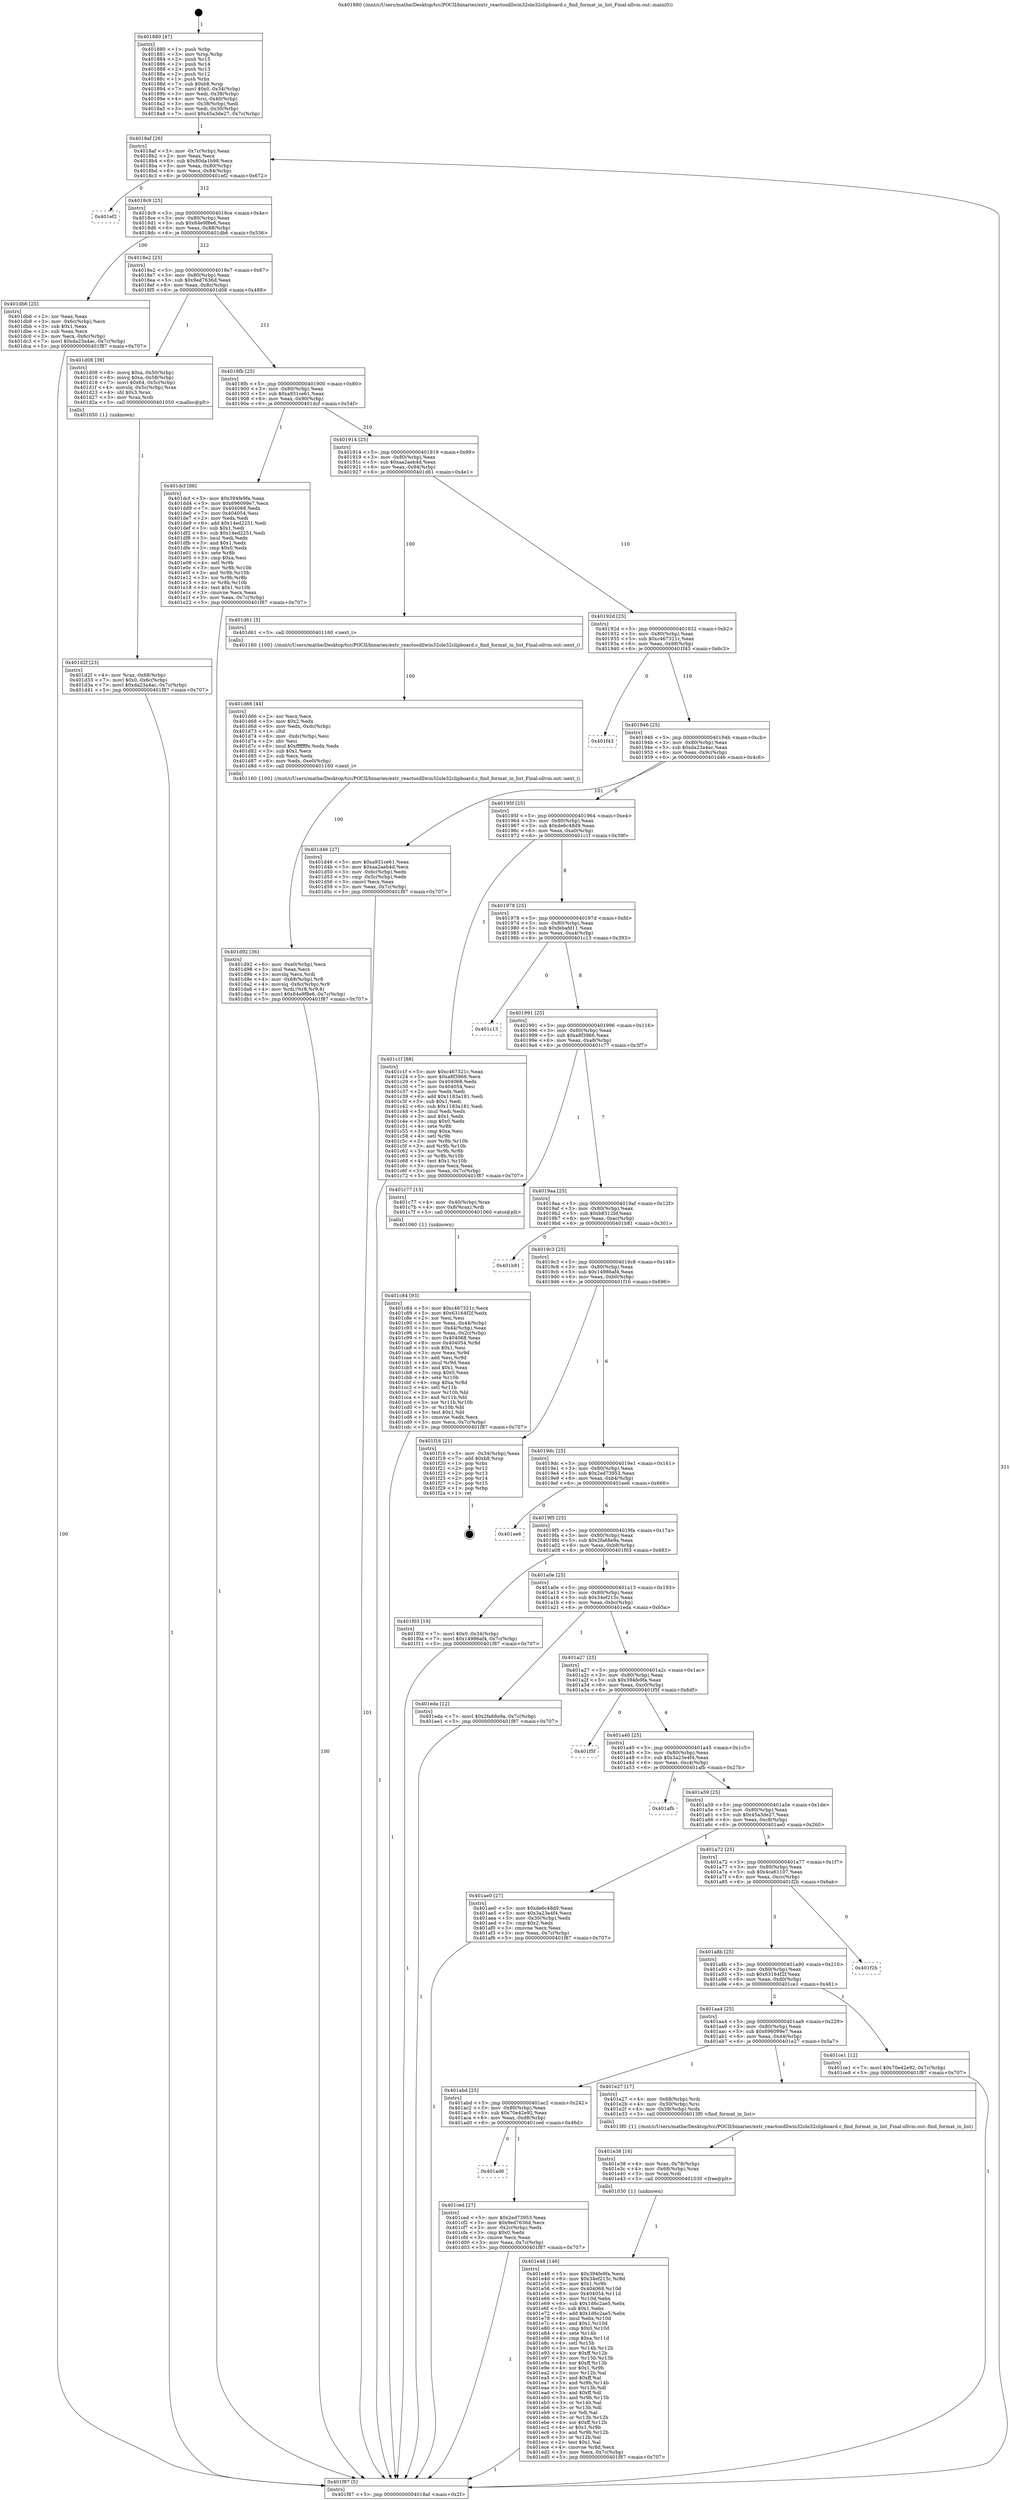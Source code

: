 digraph "0x401880" {
  label = "0x401880 (/mnt/c/Users/mathe/Desktop/tcc/POCII/binaries/extr_reactosdllwin32ole32clipboard.c_find_format_in_list_Final-ollvm.out::main(0))"
  labelloc = "t"
  node[shape=record]

  Entry [label="",width=0.3,height=0.3,shape=circle,fillcolor=black,style=filled]
  "0x4018af" [label="{
     0x4018af [26]\l
     | [instrs]\l
     &nbsp;&nbsp;0x4018af \<+3\>: mov -0x7c(%rbp),%eax\l
     &nbsp;&nbsp;0x4018b2 \<+2\>: mov %eax,%ecx\l
     &nbsp;&nbsp;0x4018b4 \<+6\>: sub $0x80da1b98,%ecx\l
     &nbsp;&nbsp;0x4018ba \<+3\>: mov %eax,-0x80(%rbp)\l
     &nbsp;&nbsp;0x4018bd \<+6\>: mov %ecx,-0x84(%rbp)\l
     &nbsp;&nbsp;0x4018c3 \<+6\>: je 0000000000401ef2 \<main+0x672\>\l
  }"]
  "0x401ef2" [label="{
     0x401ef2\l
  }", style=dashed]
  "0x4018c9" [label="{
     0x4018c9 [25]\l
     | [instrs]\l
     &nbsp;&nbsp;0x4018c9 \<+5\>: jmp 00000000004018ce \<main+0x4e\>\l
     &nbsp;&nbsp;0x4018ce \<+3\>: mov -0x80(%rbp),%eax\l
     &nbsp;&nbsp;0x4018d1 \<+5\>: sub $0x84e9f8e6,%eax\l
     &nbsp;&nbsp;0x4018d6 \<+6\>: mov %eax,-0x88(%rbp)\l
     &nbsp;&nbsp;0x4018dc \<+6\>: je 0000000000401db6 \<main+0x536\>\l
  }"]
  Exit [label="",width=0.3,height=0.3,shape=circle,fillcolor=black,style=filled,peripheries=2]
  "0x401db6" [label="{
     0x401db6 [25]\l
     | [instrs]\l
     &nbsp;&nbsp;0x401db6 \<+2\>: xor %eax,%eax\l
     &nbsp;&nbsp;0x401db8 \<+3\>: mov -0x6c(%rbp),%ecx\l
     &nbsp;&nbsp;0x401dbb \<+3\>: sub $0x1,%eax\l
     &nbsp;&nbsp;0x401dbe \<+2\>: sub %eax,%ecx\l
     &nbsp;&nbsp;0x401dc0 \<+3\>: mov %ecx,-0x6c(%rbp)\l
     &nbsp;&nbsp;0x401dc3 \<+7\>: movl $0xda23a4ac,-0x7c(%rbp)\l
     &nbsp;&nbsp;0x401dca \<+5\>: jmp 0000000000401f87 \<main+0x707\>\l
  }"]
  "0x4018e2" [label="{
     0x4018e2 [25]\l
     | [instrs]\l
     &nbsp;&nbsp;0x4018e2 \<+5\>: jmp 00000000004018e7 \<main+0x67\>\l
     &nbsp;&nbsp;0x4018e7 \<+3\>: mov -0x80(%rbp),%eax\l
     &nbsp;&nbsp;0x4018ea \<+5\>: sub $0x9ed7636d,%eax\l
     &nbsp;&nbsp;0x4018ef \<+6\>: mov %eax,-0x8c(%rbp)\l
     &nbsp;&nbsp;0x4018f5 \<+6\>: je 0000000000401d08 \<main+0x488\>\l
  }"]
  "0x401e48" [label="{
     0x401e48 [146]\l
     | [instrs]\l
     &nbsp;&nbsp;0x401e48 \<+5\>: mov $0x394fe9fa,%ecx\l
     &nbsp;&nbsp;0x401e4d \<+6\>: mov $0x34ef215c,%r8d\l
     &nbsp;&nbsp;0x401e53 \<+3\>: mov $0x1,%r9b\l
     &nbsp;&nbsp;0x401e56 \<+8\>: mov 0x404068,%r10d\l
     &nbsp;&nbsp;0x401e5e \<+8\>: mov 0x404054,%r11d\l
     &nbsp;&nbsp;0x401e66 \<+3\>: mov %r10d,%ebx\l
     &nbsp;&nbsp;0x401e69 \<+6\>: sub $0x1d6c2ae5,%ebx\l
     &nbsp;&nbsp;0x401e6f \<+3\>: sub $0x1,%ebx\l
     &nbsp;&nbsp;0x401e72 \<+6\>: add $0x1d6c2ae5,%ebx\l
     &nbsp;&nbsp;0x401e78 \<+4\>: imul %ebx,%r10d\l
     &nbsp;&nbsp;0x401e7c \<+4\>: and $0x1,%r10d\l
     &nbsp;&nbsp;0x401e80 \<+4\>: cmp $0x0,%r10d\l
     &nbsp;&nbsp;0x401e84 \<+4\>: sete %r14b\l
     &nbsp;&nbsp;0x401e88 \<+4\>: cmp $0xa,%r11d\l
     &nbsp;&nbsp;0x401e8c \<+4\>: setl %r15b\l
     &nbsp;&nbsp;0x401e90 \<+3\>: mov %r14b,%r12b\l
     &nbsp;&nbsp;0x401e93 \<+4\>: xor $0xff,%r12b\l
     &nbsp;&nbsp;0x401e97 \<+3\>: mov %r15b,%r13b\l
     &nbsp;&nbsp;0x401e9a \<+4\>: xor $0xff,%r13b\l
     &nbsp;&nbsp;0x401e9e \<+4\>: xor $0x1,%r9b\l
     &nbsp;&nbsp;0x401ea2 \<+3\>: mov %r12b,%al\l
     &nbsp;&nbsp;0x401ea5 \<+2\>: and $0xff,%al\l
     &nbsp;&nbsp;0x401ea7 \<+3\>: and %r9b,%r14b\l
     &nbsp;&nbsp;0x401eaa \<+3\>: mov %r13b,%dl\l
     &nbsp;&nbsp;0x401ead \<+3\>: and $0xff,%dl\l
     &nbsp;&nbsp;0x401eb0 \<+3\>: and %r9b,%r15b\l
     &nbsp;&nbsp;0x401eb3 \<+3\>: or %r14b,%al\l
     &nbsp;&nbsp;0x401eb6 \<+3\>: or %r15b,%dl\l
     &nbsp;&nbsp;0x401eb9 \<+2\>: xor %dl,%al\l
     &nbsp;&nbsp;0x401ebb \<+3\>: or %r13b,%r12b\l
     &nbsp;&nbsp;0x401ebe \<+4\>: xor $0xff,%r12b\l
     &nbsp;&nbsp;0x401ec2 \<+4\>: or $0x1,%r9b\l
     &nbsp;&nbsp;0x401ec6 \<+3\>: and %r9b,%r12b\l
     &nbsp;&nbsp;0x401ec9 \<+3\>: or %r12b,%al\l
     &nbsp;&nbsp;0x401ecc \<+2\>: test $0x1,%al\l
     &nbsp;&nbsp;0x401ece \<+4\>: cmovne %r8d,%ecx\l
     &nbsp;&nbsp;0x401ed2 \<+3\>: mov %ecx,-0x7c(%rbp)\l
     &nbsp;&nbsp;0x401ed5 \<+5\>: jmp 0000000000401f87 \<main+0x707\>\l
  }"]
  "0x401d08" [label="{
     0x401d08 [39]\l
     | [instrs]\l
     &nbsp;&nbsp;0x401d08 \<+8\>: movq $0xa,-0x50(%rbp)\l
     &nbsp;&nbsp;0x401d10 \<+8\>: movq $0xa,-0x58(%rbp)\l
     &nbsp;&nbsp;0x401d18 \<+7\>: movl $0x64,-0x5c(%rbp)\l
     &nbsp;&nbsp;0x401d1f \<+4\>: movslq -0x5c(%rbp),%rax\l
     &nbsp;&nbsp;0x401d23 \<+4\>: shl $0x3,%rax\l
     &nbsp;&nbsp;0x401d27 \<+3\>: mov %rax,%rdi\l
     &nbsp;&nbsp;0x401d2a \<+5\>: call 0000000000401050 \<malloc@plt\>\l
     | [calls]\l
     &nbsp;&nbsp;0x401050 \{1\} (unknown)\l
  }"]
  "0x4018fb" [label="{
     0x4018fb [25]\l
     | [instrs]\l
     &nbsp;&nbsp;0x4018fb \<+5\>: jmp 0000000000401900 \<main+0x80\>\l
     &nbsp;&nbsp;0x401900 \<+3\>: mov -0x80(%rbp),%eax\l
     &nbsp;&nbsp;0x401903 \<+5\>: sub $0xa931ce61,%eax\l
     &nbsp;&nbsp;0x401908 \<+6\>: mov %eax,-0x90(%rbp)\l
     &nbsp;&nbsp;0x40190e \<+6\>: je 0000000000401dcf \<main+0x54f\>\l
  }"]
  "0x401e38" [label="{
     0x401e38 [16]\l
     | [instrs]\l
     &nbsp;&nbsp;0x401e38 \<+4\>: mov %rax,-0x78(%rbp)\l
     &nbsp;&nbsp;0x401e3c \<+4\>: mov -0x68(%rbp),%rax\l
     &nbsp;&nbsp;0x401e40 \<+3\>: mov %rax,%rdi\l
     &nbsp;&nbsp;0x401e43 \<+5\>: call 0000000000401030 \<free@plt\>\l
     | [calls]\l
     &nbsp;&nbsp;0x401030 \{1\} (unknown)\l
  }"]
  "0x401dcf" [label="{
     0x401dcf [88]\l
     | [instrs]\l
     &nbsp;&nbsp;0x401dcf \<+5\>: mov $0x394fe9fa,%eax\l
     &nbsp;&nbsp;0x401dd4 \<+5\>: mov $0x696099e7,%ecx\l
     &nbsp;&nbsp;0x401dd9 \<+7\>: mov 0x404068,%edx\l
     &nbsp;&nbsp;0x401de0 \<+7\>: mov 0x404054,%esi\l
     &nbsp;&nbsp;0x401de7 \<+2\>: mov %edx,%edi\l
     &nbsp;&nbsp;0x401de9 \<+6\>: add $0x14ed2251,%edi\l
     &nbsp;&nbsp;0x401def \<+3\>: sub $0x1,%edi\l
     &nbsp;&nbsp;0x401df2 \<+6\>: sub $0x14ed2251,%edi\l
     &nbsp;&nbsp;0x401df8 \<+3\>: imul %edi,%edx\l
     &nbsp;&nbsp;0x401dfb \<+3\>: and $0x1,%edx\l
     &nbsp;&nbsp;0x401dfe \<+3\>: cmp $0x0,%edx\l
     &nbsp;&nbsp;0x401e01 \<+4\>: sete %r8b\l
     &nbsp;&nbsp;0x401e05 \<+3\>: cmp $0xa,%esi\l
     &nbsp;&nbsp;0x401e08 \<+4\>: setl %r9b\l
     &nbsp;&nbsp;0x401e0c \<+3\>: mov %r8b,%r10b\l
     &nbsp;&nbsp;0x401e0f \<+3\>: and %r9b,%r10b\l
     &nbsp;&nbsp;0x401e12 \<+3\>: xor %r9b,%r8b\l
     &nbsp;&nbsp;0x401e15 \<+3\>: or %r8b,%r10b\l
     &nbsp;&nbsp;0x401e18 \<+4\>: test $0x1,%r10b\l
     &nbsp;&nbsp;0x401e1c \<+3\>: cmovne %ecx,%eax\l
     &nbsp;&nbsp;0x401e1f \<+3\>: mov %eax,-0x7c(%rbp)\l
     &nbsp;&nbsp;0x401e22 \<+5\>: jmp 0000000000401f87 \<main+0x707\>\l
  }"]
  "0x401914" [label="{
     0x401914 [25]\l
     | [instrs]\l
     &nbsp;&nbsp;0x401914 \<+5\>: jmp 0000000000401919 \<main+0x99\>\l
     &nbsp;&nbsp;0x401919 \<+3\>: mov -0x80(%rbp),%eax\l
     &nbsp;&nbsp;0x40191c \<+5\>: sub $0xaa2aeb4d,%eax\l
     &nbsp;&nbsp;0x401921 \<+6\>: mov %eax,-0x94(%rbp)\l
     &nbsp;&nbsp;0x401927 \<+6\>: je 0000000000401d61 \<main+0x4e1\>\l
  }"]
  "0x401d92" [label="{
     0x401d92 [36]\l
     | [instrs]\l
     &nbsp;&nbsp;0x401d92 \<+6\>: mov -0xe0(%rbp),%ecx\l
     &nbsp;&nbsp;0x401d98 \<+3\>: imul %eax,%ecx\l
     &nbsp;&nbsp;0x401d9b \<+3\>: movslq %ecx,%rdi\l
     &nbsp;&nbsp;0x401d9e \<+4\>: mov -0x68(%rbp),%r8\l
     &nbsp;&nbsp;0x401da2 \<+4\>: movslq -0x6c(%rbp),%r9\l
     &nbsp;&nbsp;0x401da6 \<+4\>: mov %rdi,(%r8,%r9,8)\l
     &nbsp;&nbsp;0x401daa \<+7\>: movl $0x84e9f8e6,-0x7c(%rbp)\l
     &nbsp;&nbsp;0x401db1 \<+5\>: jmp 0000000000401f87 \<main+0x707\>\l
  }"]
  "0x401d61" [label="{
     0x401d61 [5]\l
     | [instrs]\l
     &nbsp;&nbsp;0x401d61 \<+5\>: call 0000000000401160 \<next_i\>\l
     | [calls]\l
     &nbsp;&nbsp;0x401160 \{100\} (/mnt/c/Users/mathe/Desktop/tcc/POCII/binaries/extr_reactosdllwin32ole32clipboard.c_find_format_in_list_Final-ollvm.out::next_i)\l
  }"]
  "0x40192d" [label="{
     0x40192d [25]\l
     | [instrs]\l
     &nbsp;&nbsp;0x40192d \<+5\>: jmp 0000000000401932 \<main+0xb2\>\l
     &nbsp;&nbsp;0x401932 \<+3\>: mov -0x80(%rbp),%eax\l
     &nbsp;&nbsp;0x401935 \<+5\>: sub $0xc467321c,%eax\l
     &nbsp;&nbsp;0x40193a \<+6\>: mov %eax,-0x98(%rbp)\l
     &nbsp;&nbsp;0x401940 \<+6\>: je 0000000000401f43 \<main+0x6c3\>\l
  }"]
  "0x401d66" [label="{
     0x401d66 [44]\l
     | [instrs]\l
     &nbsp;&nbsp;0x401d66 \<+2\>: xor %ecx,%ecx\l
     &nbsp;&nbsp;0x401d68 \<+5\>: mov $0x2,%edx\l
     &nbsp;&nbsp;0x401d6d \<+6\>: mov %edx,-0xdc(%rbp)\l
     &nbsp;&nbsp;0x401d73 \<+1\>: cltd\l
     &nbsp;&nbsp;0x401d74 \<+6\>: mov -0xdc(%rbp),%esi\l
     &nbsp;&nbsp;0x401d7a \<+2\>: idiv %esi\l
     &nbsp;&nbsp;0x401d7c \<+6\>: imul $0xfffffffe,%edx,%edx\l
     &nbsp;&nbsp;0x401d82 \<+3\>: sub $0x1,%ecx\l
     &nbsp;&nbsp;0x401d85 \<+2\>: sub %ecx,%edx\l
     &nbsp;&nbsp;0x401d87 \<+6\>: mov %edx,-0xe0(%rbp)\l
     &nbsp;&nbsp;0x401d8d \<+5\>: call 0000000000401160 \<next_i\>\l
     | [calls]\l
     &nbsp;&nbsp;0x401160 \{100\} (/mnt/c/Users/mathe/Desktop/tcc/POCII/binaries/extr_reactosdllwin32ole32clipboard.c_find_format_in_list_Final-ollvm.out::next_i)\l
  }"]
  "0x401f43" [label="{
     0x401f43\l
  }", style=dashed]
  "0x401946" [label="{
     0x401946 [25]\l
     | [instrs]\l
     &nbsp;&nbsp;0x401946 \<+5\>: jmp 000000000040194b \<main+0xcb\>\l
     &nbsp;&nbsp;0x40194b \<+3\>: mov -0x80(%rbp),%eax\l
     &nbsp;&nbsp;0x40194e \<+5\>: sub $0xda23a4ac,%eax\l
     &nbsp;&nbsp;0x401953 \<+6\>: mov %eax,-0x9c(%rbp)\l
     &nbsp;&nbsp;0x401959 \<+6\>: je 0000000000401d46 \<main+0x4c6\>\l
  }"]
  "0x401d2f" [label="{
     0x401d2f [23]\l
     | [instrs]\l
     &nbsp;&nbsp;0x401d2f \<+4\>: mov %rax,-0x68(%rbp)\l
     &nbsp;&nbsp;0x401d33 \<+7\>: movl $0x0,-0x6c(%rbp)\l
     &nbsp;&nbsp;0x401d3a \<+7\>: movl $0xda23a4ac,-0x7c(%rbp)\l
     &nbsp;&nbsp;0x401d41 \<+5\>: jmp 0000000000401f87 \<main+0x707\>\l
  }"]
  "0x401d46" [label="{
     0x401d46 [27]\l
     | [instrs]\l
     &nbsp;&nbsp;0x401d46 \<+5\>: mov $0xa931ce61,%eax\l
     &nbsp;&nbsp;0x401d4b \<+5\>: mov $0xaa2aeb4d,%ecx\l
     &nbsp;&nbsp;0x401d50 \<+3\>: mov -0x6c(%rbp),%edx\l
     &nbsp;&nbsp;0x401d53 \<+3\>: cmp -0x5c(%rbp),%edx\l
     &nbsp;&nbsp;0x401d56 \<+3\>: cmovl %ecx,%eax\l
     &nbsp;&nbsp;0x401d59 \<+3\>: mov %eax,-0x7c(%rbp)\l
     &nbsp;&nbsp;0x401d5c \<+5\>: jmp 0000000000401f87 \<main+0x707\>\l
  }"]
  "0x40195f" [label="{
     0x40195f [25]\l
     | [instrs]\l
     &nbsp;&nbsp;0x40195f \<+5\>: jmp 0000000000401964 \<main+0xe4\>\l
     &nbsp;&nbsp;0x401964 \<+3\>: mov -0x80(%rbp),%eax\l
     &nbsp;&nbsp;0x401967 \<+5\>: sub $0xde6c48d9,%eax\l
     &nbsp;&nbsp;0x40196c \<+6\>: mov %eax,-0xa0(%rbp)\l
     &nbsp;&nbsp;0x401972 \<+6\>: je 0000000000401c1f \<main+0x39f\>\l
  }"]
  "0x401ad6" [label="{
     0x401ad6\l
  }", style=dashed]
  "0x401c1f" [label="{
     0x401c1f [88]\l
     | [instrs]\l
     &nbsp;&nbsp;0x401c1f \<+5\>: mov $0xc467321c,%eax\l
     &nbsp;&nbsp;0x401c24 \<+5\>: mov $0xa8f3966,%ecx\l
     &nbsp;&nbsp;0x401c29 \<+7\>: mov 0x404068,%edx\l
     &nbsp;&nbsp;0x401c30 \<+7\>: mov 0x404054,%esi\l
     &nbsp;&nbsp;0x401c37 \<+2\>: mov %edx,%edi\l
     &nbsp;&nbsp;0x401c39 \<+6\>: add $0x1183a181,%edi\l
     &nbsp;&nbsp;0x401c3f \<+3\>: sub $0x1,%edi\l
     &nbsp;&nbsp;0x401c42 \<+6\>: sub $0x1183a181,%edi\l
     &nbsp;&nbsp;0x401c48 \<+3\>: imul %edi,%edx\l
     &nbsp;&nbsp;0x401c4b \<+3\>: and $0x1,%edx\l
     &nbsp;&nbsp;0x401c4e \<+3\>: cmp $0x0,%edx\l
     &nbsp;&nbsp;0x401c51 \<+4\>: sete %r8b\l
     &nbsp;&nbsp;0x401c55 \<+3\>: cmp $0xa,%esi\l
     &nbsp;&nbsp;0x401c58 \<+4\>: setl %r9b\l
     &nbsp;&nbsp;0x401c5c \<+3\>: mov %r8b,%r10b\l
     &nbsp;&nbsp;0x401c5f \<+3\>: and %r9b,%r10b\l
     &nbsp;&nbsp;0x401c62 \<+3\>: xor %r9b,%r8b\l
     &nbsp;&nbsp;0x401c65 \<+3\>: or %r8b,%r10b\l
     &nbsp;&nbsp;0x401c68 \<+4\>: test $0x1,%r10b\l
     &nbsp;&nbsp;0x401c6c \<+3\>: cmovne %ecx,%eax\l
     &nbsp;&nbsp;0x401c6f \<+3\>: mov %eax,-0x7c(%rbp)\l
     &nbsp;&nbsp;0x401c72 \<+5\>: jmp 0000000000401f87 \<main+0x707\>\l
  }"]
  "0x401978" [label="{
     0x401978 [25]\l
     | [instrs]\l
     &nbsp;&nbsp;0x401978 \<+5\>: jmp 000000000040197d \<main+0xfd\>\l
     &nbsp;&nbsp;0x40197d \<+3\>: mov -0x80(%rbp),%eax\l
     &nbsp;&nbsp;0x401980 \<+5\>: sub $0xfebafd11,%eax\l
     &nbsp;&nbsp;0x401985 \<+6\>: mov %eax,-0xa4(%rbp)\l
     &nbsp;&nbsp;0x40198b \<+6\>: je 0000000000401c13 \<main+0x393\>\l
  }"]
  "0x401ced" [label="{
     0x401ced [27]\l
     | [instrs]\l
     &nbsp;&nbsp;0x401ced \<+5\>: mov $0x2ed73953,%eax\l
     &nbsp;&nbsp;0x401cf2 \<+5\>: mov $0x9ed7636d,%ecx\l
     &nbsp;&nbsp;0x401cf7 \<+3\>: mov -0x2c(%rbp),%edx\l
     &nbsp;&nbsp;0x401cfa \<+3\>: cmp $0x0,%edx\l
     &nbsp;&nbsp;0x401cfd \<+3\>: cmove %ecx,%eax\l
     &nbsp;&nbsp;0x401d00 \<+3\>: mov %eax,-0x7c(%rbp)\l
     &nbsp;&nbsp;0x401d03 \<+5\>: jmp 0000000000401f87 \<main+0x707\>\l
  }"]
  "0x401c13" [label="{
     0x401c13\l
  }", style=dashed]
  "0x401991" [label="{
     0x401991 [25]\l
     | [instrs]\l
     &nbsp;&nbsp;0x401991 \<+5\>: jmp 0000000000401996 \<main+0x116\>\l
     &nbsp;&nbsp;0x401996 \<+3\>: mov -0x80(%rbp),%eax\l
     &nbsp;&nbsp;0x401999 \<+5\>: sub $0xa8f3966,%eax\l
     &nbsp;&nbsp;0x40199e \<+6\>: mov %eax,-0xa8(%rbp)\l
     &nbsp;&nbsp;0x4019a4 \<+6\>: je 0000000000401c77 \<main+0x3f7\>\l
  }"]
  "0x401abd" [label="{
     0x401abd [25]\l
     | [instrs]\l
     &nbsp;&nbsp;0x401abd \<+5\>: jmp 0000000000401ac2 \<main+0x242\>\l
     &nbsp;&nbsp;0x401ac2 \<+3\>: mov -0x80(%rbp),%eax\l
     &nbsp;&nbsp;0x401ac5 \<+5\>: sub $0x70e42e92,%eax\l
     &nbsp;&nbsp;0x401aca \<+6\>: mov %eax,-0xd8(%rbp)\l
     &nbsp;&nbsp;0x401ad0 \<+6\>: je 0000000000401ced \<main+0x46d\>\l
  }"]
  "0x401c77" [label="{
     0x401c77 [13]\l
     | [instrs]\l
     &nbsp;&nbsp;0x401c77 \<+4\>: mov -0x40(%rbp),%rax\l
     &nbsp;&nbsp;0x401c7b \<+4\>: mov 0x8(%rax),%rdi\l
     &nbsp;&nbsp;0x401c7f \<+5\>: call 0000000000401060 \<atoi@plt\>\l
     | [calls]\l
     &nbsp;&nbsp;0x401060 \{1\} (unknown)\l
  }"]
  "0x4019aa" [label="{
     0x4019aa [25]\l
     | [instrs]\l
     &nbsp;&nbsp;0x4019aa \<+5\>: jmp 00000000004019af \<main+0x12f\>\l
     &nbsp;&nbsp;0x4019af \<+3\>: mov -0x80(%rbp),%eax\l
     &nbsp;&nbsp;0x4019b2 \<+5\>: sub $0xb8312bf,%eax\l
     &nbsp;&nbsp;0x4019b7 \<+6\>: mov %eax,-0xac(%rbp)\l
     &nbsp;&nbsp;0x4019bd \<+6\>: je 0000000000401b81 \<main+0x301\>\l
  }"]
  "0x401e27" [label="{
     0x401e27 [17]\l
     | [instrs]\l
     &nbsp;&nbsp;0x401e27 \<+4\>: mov -0x68(%rbp),%rdi\l
     &nbsp;&nbsp;0x401e2b \<+4\>: mov -0x50(%rbp),%rsi\l
     &nbsp;&nbsp;0x401e2f \<+4\>: mov -0x58(%rbp),%rdx\l
     &nbsp;&nbsp;0x401e33 \<+5\>: call 00000000004013f0 \<find_format_in_list\>\l
     | [calls]\l
     &nbsp;&nbsp;0x4013f0 \{1\} (/mnt/c/Users/mathe/Desktop/tcc/POCII/binaries/extr_reactosdllwin32ole32clipboard.c_find_format_in_list_Final-ollvm.out::find_format_in_list)\l
  }"]
  "0x401b81" [label="{
     0x401b81\l
  }", style=dashed]
  "0x4019c3" [label="{
     0x4019c3 [25]\l
     | [instrs]\l
     &nbsp;&nbsp;0x4019c3 \<+5\>: jmp 00000000004019c8 \<main+0x148\>\l
     &nbsp;&nbsp;0x4019c8 \<+3\>: mov -0x80(%rbp),%eax\l
     &nbsp;&nbsp;0x4019cb \<+5\>: sub $0x14986af4,%eax\l
     &nbsp;&nbsp;0x4019d0 \<+6\>: mov %eax,-0xb0(%rbp)\l
     &nbsp;&nbsp;0x4019d6 \<+6\>: je 0000000000401f16 \<main+0x696\>\l
  }"]
  "0x401aa4" [label="{
     0x401aa4 [25]\l
     | [instrs]\l
     &nbsp;&nbsp;0x401aa4 \<+5\>: jmp 0000000000401aa9 \<main+0x229\>\l
     &nbsp;&nbsp;0x401aa9 \<+3\>: mov -0x80(%rbp),%eax\l
     &nbsp;&nbsp;0x401aac \<+5\>: sub $0x696099e7,%eax\l
     &nbsp;&nbsp;0x401ab1 \<+6\>: mov %eax,-0xd4(%rbp)\l
     &nbsp;&nbsp;0x401ab7 \<+6\>: je 0000000000401e27 \<main+0x5a7\>\l
  }"]
  "0x401f16" [label="{
     0x401f16 [21]\l
     | [instrs]\l
     &nbsp;&nbsp;0x401f16 \<+3\>: mov -0x34(%rbp),%eax\l
     &nbsp;&nbsp;0x401f19 \<+7\>: add $0xb8,%rsp\l
     &nbsp;&nbsp;0x401f20 \<+1\>: pop %rbx\l
     &nbsp;&nbsp;0x401f21 \<+2\>: pop %r12\l
     &nbsp;&nbsp;0x401f23 \<+2\>: pop %r13\l
     &nbsp;&nbsp;0x401f25 \<+2\>: pop %r14\l
     &nbsp;&nbsp;0x401f27 \<+2\>: pop %r15\l
     &nbsp;&nbsp;0x401f29 \<+1\>: pop %rbp\l
     &nbsp;&nbsp;0x401f2a \<+1\>: ret\l
  }"]
  "0x4019dc" [label="{
     0x4019dc [25]\l
     | [instrs]\l
     &nbsp;&nbsp;0x4019dc \<+5\>: jmp 00000000004019e1 \<main+0x161\>\l
     &nbsp;&nbsp;0x4019e1 \<+3\>: mov -0x80(%rbp),%eax\l
     &nbsp;&nbsp;0x4019e4 \<+5\>: sub $0x2ed73953,%eax\l
     &nbsp;&nbsp;0x4019e9 \<+6\>: mov %eax,-0xb4(%rbp)\l
     &nbsp;&nbsp;0x4019ef \<+6\>: je 0000000000401ee6 \<main+0x666\>\l
  }"]
  "0x401ce1" [label="{
     0x401ce1 [12]\l
     | [instrs]\l
     &nbsp;&nbsp;0x401ce1 \<+7\>: movl $0x70e42e92,-0x7c(%rbp)\l
     &nbsp;&nbsp;0x401ce8 \<+5\>: jmp 0000000000401f87 \<main+0x707\>\l
  }"]
  "0x401ee6" [label="{
     0x401ee6\l
  }", style=dashed]
  "0x4019f5" [label="{
     0x4019f5 [25]\l
     | [instrs]\l
     &nbsp;&nbsp;0x4019f5 \<+5\>: jmp 00000000004019fa \<main+0x17a\>\l
     &nbsp;&nbsp;0x4019fa \<+3\>: mov -0x80(%rbp),%eax\l
     &nbsp;&nbsp;0x4019fd \<+5\>: sub $0x2fa68e9a,%eax\l
     &nbsp;&nbsp;0x401a02 \<+6\>: mov %eax,-0xb8(%rbp)\l
     &nbsp;&nbsp;0x401a08 \<+6\>: je 0000000000401f03 \<main+0x683\>\l
  }"]
  "0x401a8b" [label="{
     0x401a8b [25]\l
     | [instrs]\l
     &nbsp;&nbsp;0x401a8b \<+5\>: jmp 0000000000401a90 \<main+0x210\>\l
     &nbsp;&nbsp;0x401a90 \<+3\>: mov -0x80(%rbp),%eax\l
     &nbsp;&nbsp;0x401a93 \<+5\>: sub $0x63164f2f,%eax\l
     &nbsp;&nbsp;0x401a98 \<+6\>: mov %eax,-0xd0(%rbp)\l
     &nbsp;&nbsp;0x401a9e \<+6\>: je 0000000000401ce1 \<main+0x461\>\l
  }"]
  "0x401f03" [label="{
     0x401f03 [19]\l
     | [instrs]\l
     &nbsp;&nbsp;0x401f03 \<+7\>: movl $0x0,-0x34(%rbp)\l
     &nbsp;&nbsp;0x401f0a \<+7\>: movl $0x14986af4,-0x7c(%rbp)\l
     &nbsp;&nbsp;0x401f11 \<+5\>: jmp 0000000000401f87 \<main+0x707\>\l
  }"]
  "0x401a0e" [label="{
     0x401a0e [25]\l
     | [instrs]\l
     &nbsp;&nbsp;0x401a0e \<+5\>: jmp 0000000000401a13 \<main+0x193\>\l
     &nbsp;&nbsp;0x401a13 \<+3\>: mov -0x80(%rbp),%eax\l
     &nbsp;&nbsp;0x401a16 \<+5\>: sub $0x34ef215c,%eax\l
     &nbsp;&nbsp;0x401a1b \<+6\>: mov %eax,-0xbc(%rbp)\l
     &nbsp;&nbsp;0x401a21 \<+6\>: je 0000000000401eda \<main+0x65a\>\l
  }"]
  "0x401f2b" [label="{
     0x401f2b\l
  }", style=dashed]
  "0x401eda" [label="{
     0x401eda [12]\l
     | [instrs]\l
     &nbsp;&nbsp;0x401eda \<+7\>: movl $0x2fa68e9a,-0x7c(%rbp)\l
     &nbsp;&nbsp;0x401ee1 \<+5\>: jmp 0000000000401f87 \<main+0x707\>\l
  }"]
  "0x401a27" [label="{
     0x401a27 [25]\l
     | [instrs]\l
     &nbsp;&nbsp;0x401a27 \<+5\>: jmp 0000000000401a2c \<main+0x1ac\>\l
     &nbsp;&nbsp;0x401a2c \<+3\>: mov -0x80(%rbp),%eax\l
     &nbsp;&nbsp;0x401a2f \<+5\>: sub $0x394fe9fa,%eax\l
     &nbsp;&nbsp;0x401a34 \<+6\>: mov %eax,-0xc0(%rbp)\l
     &nbsp;&nbsp;0x401a3a \<+6\>: je 0000000000401f5f \<main+0x6df\>\l
  }"]
  "0x401c84" [label="{
     0x401c84 [93]\l
     | [instrs]\l
     &nbsp;&nbsp;0x401c84 \<+5\>: mov $0xc467321c,%ecx\l
     &nbsp;&nbsp;0x401c89 \<+5\>: mov $0x63164f2f,%edx\l
     &nbsp;&nbsp;0x401c8e \<+2\>: xor %esi,%esi\l
     &nbsp;&nbsp;0x401c90 \<+3\>: mov %eax,-0x44(%rbp)\l
     &nbsp;&nbsp;0x401c93 \<+3\>: mov -0x44(%rbp),%eax\l
     &nbsp;&nbsp;0x401c96 \<+3\>: mov %eax,-0x2c(%rbp)\l
     &nbsp;&nbsp;0x401c99 \<+7\>: mov 0x404068,%eax\l
     &nbsp;&nbsp;0x401ca0 \<+8\>: mov 0x404054,%r8d\l
     &nbsp;&nbsp;0x401ca8 \<+3\>: sub $0x1,%esi\l
     &nbsp;&nbsp;0x401cab \<+3\>: mov %eax,%r9d\l
     &nbsp;&nbsp;0x401cae \<+3\>: add %esi,%r9d\l
     &nbsp;&nbsp;0x401cb1 \<+4\>: imul %r9d,%eax\l
     &nbsp;&nbsp;0x401cb5 \<+3\>: and $0x1,%eax\l
     &nbsp;&nbsp;0x401cb8 \<+3\>: cmp $0x0,%eax\l
     &nbsp;&nbsp;0x401cbb \<+4\>: sete %r10b\l
     &nbsp;&nbsp;0x401cbf \<+4\>: cmp $0xa,%r8d\l
     &nbsp;&nbsp;0x401cc3 \<+4\>: setl %r11b\l
     &nbsp;&nbsp;0x401cc7 \<+3\>: mov %r10b,%bl\l
     &nbsp;&nbsp;0x401cca \<+3\>: and %r11b,%bl\l
     &nbsp;&nbsp;0x401ccd \<+3\>: xor %r11b,%r10b\l
     &nbsp;&nbsp;0x401cd0 \<+3\>: or %r10b,%bl\l
     &nbsp;&nbsp;0x401cd3 \<+3\>: test $0x1,%bl\l
     &nbsp;&nbsp;0x401cd6 \<+3\>: cmovne %edx,%ecx\l
     &nbsp;&nbsp;0x401cd9 \<+3\>: mov %ecx,-0x7c(%rbp)\l
     &nbsp;&nbsp;0x401cdc \<+5\>: jmp 0000000000401f87 \<main+0x707\>\l
  }"]
  "0x401f5f" [label="{
     0x401f5f\l
  }", style=dashed]
  "0x401a40" [label="{
     0x401a40 [25]\l
     | [instrs]\l
     &nbsp;&nbsp;0x401a40 \<+5\>: jmp 0000000000401a45 \<main+0x1c5\>\l
     &nbsp;&nbsp;0x401a45 \<+3\>: mov -0x80(%rbp),%eax\l
     &nbsp;&nbsp;0x401a48 \<+5\>: sub $0x3a23e4f4,%eax\l
     &nbsp;&nbsp;0x401a4d \<+6\>: mov %eax,-0xc4(%rbp)\l
     &nbsp;&nbsp;0x401a53 \<+6\>: je 0000000000401afb \<main+0x27b\>\l
  }"]
  "0x401880" [label="{
     0x401880 [47]\l
     | [instrs]\l
     &nbsp;&nbsp;0x401880 \<+1\>: push %rbp\l
     &nbsp;&nbsp;0x401881 \<+3\>: mov %rsp,%rbp\l
     &nbsp;&nbsp;0x401884 \<+2\>: push %r15\l
     &nbsp;&nbsp;0x401886 \<+2\>: push %r14\l
     &nbsp;&nbsp;0x401888 \<+2\>: push %r13\l
     &nbsp;&nbsp;0x40188a \<+2\>: push %r12\l
     &nbsp;&nbsp;0x40188c \<+1\>: push %rbx\l
     &nbsp;&nbsp;0x40188d \<+7\>: sub $0xb8,%rsp\l
     &nbsp;&nbsp;0x401894 \<+7\>: movl $0x0,-0x34(%rbp)\l
     &nbsp;&nbsp;0x40189b \<+3\>: mov %edi,-0x38(%rbp)\l
     &nbsp;&nbsp;0x40189e \<+4\>: mov %rsi,-0x40(%rbp)\l
     &nbsp;&nbsp;0x4018a2 \<+3\>: mov -0x38(%rbp),%edi\l
     &nbsp;&nbsp;0x4018a5 \<+3\>: mov %edi,-0x30(%rbp)\l
     &nbsp;&nbsp;0x4018a8 \<+7\>: movl $0x45a3de27,-0x7c(%rbp)\l
  }"]
  "0x401afb" [label="{
     0x401afb\l
  }", style=dashed]
  "0x401a59" [label="{
     0x401a59 [25]\l
     | [instrs]\l
     &nbsp;&nbsp;0x401a59 \<+5\>: jmp 0000000000401a5e \<main+0x1de\>\l
     &nbsp;&nbsp;0x401a5e \<+3\>: mov -0x80(%rbp),%eax\l
     &nbsp;&nbsp;0x401a61 \<+5\>: sub $0x45a3de27,%eax\l
     &nbsp;&nbsp;0x401a66 \<+6\>: mov %eax,-0xc8(%rbp)\l
     &nbsp;&nbsp;0x401a6c \<+6\>: je 0000000000401ae0 \<main+0x260\>\l
  }"]
  "0x401f87" [label="{
     0x401f87 [5]\l
     | [instrs]\l
     &nbsp;&nbsp;0x401f87 \<+5\>: jmp 00000000004018af \<main+0x2f\>\l
  }"]
  "0x401ae0" [label="{
     0x401ae0 [27]\l
     | [instrs]\l
     &nbsp;&nbsp;0x401ae0 \<+5\>: mov $0xde6c48d9,%eax\l
     &nbsp;&nbsp;0x401ae5 \<+5\>: mov $0x3a23e4f4,%ecx\l
     &nbsp;&nbsp;0x401aea \<+3\>: mov -0x30(%rbp),%edx\l
     &nbsp;&nbsp;0x401aed \<+3\>: cmp $0x2,%edx\l
     &nbsp;&nbsp;0x401af0 \<+3\>: cmovne %ecx,%eax\l
     &nbsp;&nbsp;0x401af3 \<+3\>: mov %eax,-0x7c(%rbp)\l
     &nbsp;&nbsp;0x401af6 \<+5\>: jmp 0000000000401f87 \<main+0x707\>\l
  }"]
  "0x401a72" [label="{
     0x401a72 [25]\l
     | [instrs]\l
     &nbsp;&nbsp;0x401a72 \<+5\>: jmp 0000000000401a77 \<main+0x1f7\>\l
     &nbsp;&nbsp;0x401a77 \<+3\>: mov -0x80(%rbp),%eax\l
     &nbsp;&nbsp;0x401a7a \<+5\>: sub $0x4ca61107,%eax\l
     &nbsp;&nbsp;0x401a7f \<+6\>: mov %eax,-0xcc(%rbp)\l
     &nbsp;&nbsp;0x401a85 \<+6\>: je 0000000000401f2b \<main+0x6ab\>\l
  }"]
  Entry -> "0x401880" [label=" 1"]
  "0x4018af" -> "0x401ef2" [label=" 0"]
  "0x4018af" -> "0x4018c9" [label=" 312"]
  "0x401f16" -> Exit [label=" 1"]
  "0x4018c9" -> "0x401db6" [label=" 100"]
  "0x4018c9" -> "0x4018e2" [label=" 212"]
  "0x401f03" -> "0x401f87" [label=" 1"]
  "0x4018e2" -> "0x401d08" [label=" 1"]
  "0x4018e2" -> "0x4018fb" [label=" 211"]
  "0x401eda" -> "0x401f87" [label=" 1"]
  "0x4018fb" -> "0x401dcf" [label=" 1"]
  "0x4018fb" -> "0x401914" [label=" 210"]
  "0x401e48" -> "0x401f87" [label=" 1"]
  "0x401914" -> "0x401d61" [label=" 100"]
  "0x401914" -> "0x40192d" [label=" 110"]
  "0x401e38" -> "0x401e48" [label=" 1"]
  "0x40192d" -> "0x401f43" [label=" 0"]
  "0x40192d" -> "0x401946" [label=" 110"]
  "0x401e27" -> "0x401e38" [label=" 1"]
  "0x401946" -> "0x401d46" [label=" 101"]
  "0x401946" -> "0x40195f" [label=" 9"]
  "0x401dcf" -> "0x401f87" [label=" 1"]
  "0x40195f" -> "0x401c1f" [label=" 1"]
  "0x40195f" -> "0x401978" [label=" 8"]
  "0x401db6" -> "0x401f87" [label=" 100"]
  "0x401978" -> "0x401c13" [label=" 0"]
  "0x401978" -> "0x401991" [label=" 8"]
  "0x401d92" -> "0x401f87" [label=" 100"]
  "0x401991" -> "0x401c77" [label=" 1"]
  "0x401991" -> "0x4019aa" [label=" 7"]
  "0x401d61" -> "0x401d66" [label=" 100"]
  "0x4019aa" -> "0x401b81" [label=" 0"]
  "0x4019aa" -> "0x4019c3" [label=" 7"]
  "0x401d46" -> "0x401f87" [label=" 101"]
  "0x4019c3" -> "0x401f16" [label=" 1"]
  "0x4019c3" -> "0x4019dc" [label=" 6"]
  "0x401d08" -> "0x401d2f" [label=" 1"]
  "0x4019dc" -> "0x401ee6" [label=" 0"]
  "0x4019dc" -> "0x4019f5" [label=" 6"]
  "0x401ced" -> "0x401f87" [label=" 1"]
  "0x4019f5" -> "0x401f03" [label=" 1"]
  "0x4019f5" -> "0x401a0e" [label=" 5"]
  "0x401abd" -> "0x401ced" [label=" 1"]
  "0x401a0e" -> "0x401eda" [label=" 1"]
  "0x401a0e" -> "0x401a27" [label=" 4"]
  "0x401d66" -> "0x401d92" [label=" 100"]
  "0x401a27" -> "0x401f5f" [label=" 0"]
  "0x401a27" -> "0x401a40" [label=" 4"]
  "0x401aa4" -> "0x401e27" [label=" 1"]
  "0x401a40" -> "0x401afb" [label=" 0"]
  "0x401a40" -> "0x401a59" [label=" 4"]
  "0x401d2f" -> "0x401f87" [label=" 1"]
  "0x401a59" -> "0x401ae0" [label=" 1"]
  "0x401a59" -> "0x401a72" [label=" 3"]
  "0x401ae0" -> "0x401f87" [label=" 1"]
  "0x401880" -> "0x4018af" [label=" 1"]
  "0x401f87" -> "0x4018af" [label=" 311"]
  "0x401c1f" -> "0x401f87" [label=" 1"]
  "0x401c77" -> "0x401c84" [label=" 1"]
  "0x401c84" -> "0x401f87" [label=" 1"]
  "0x401aa4" -> "0x401abd" [label=" 1"]
  "0x401a72" -> "0x401f2b" [label=" 0"]
  "0x401a72" -> "0x401a8b" [label=" 3"]
  "0x401abd" -> "0x401ad6" [label=" 0"]
  "0x401a8b" -> "0x401ce1" [label=" 1"]
  "0x401a8b" -> "0x401aa4" [label=" 2"]
  "0x401ce1" -> "0x401f87" [label=" 1"]
}
